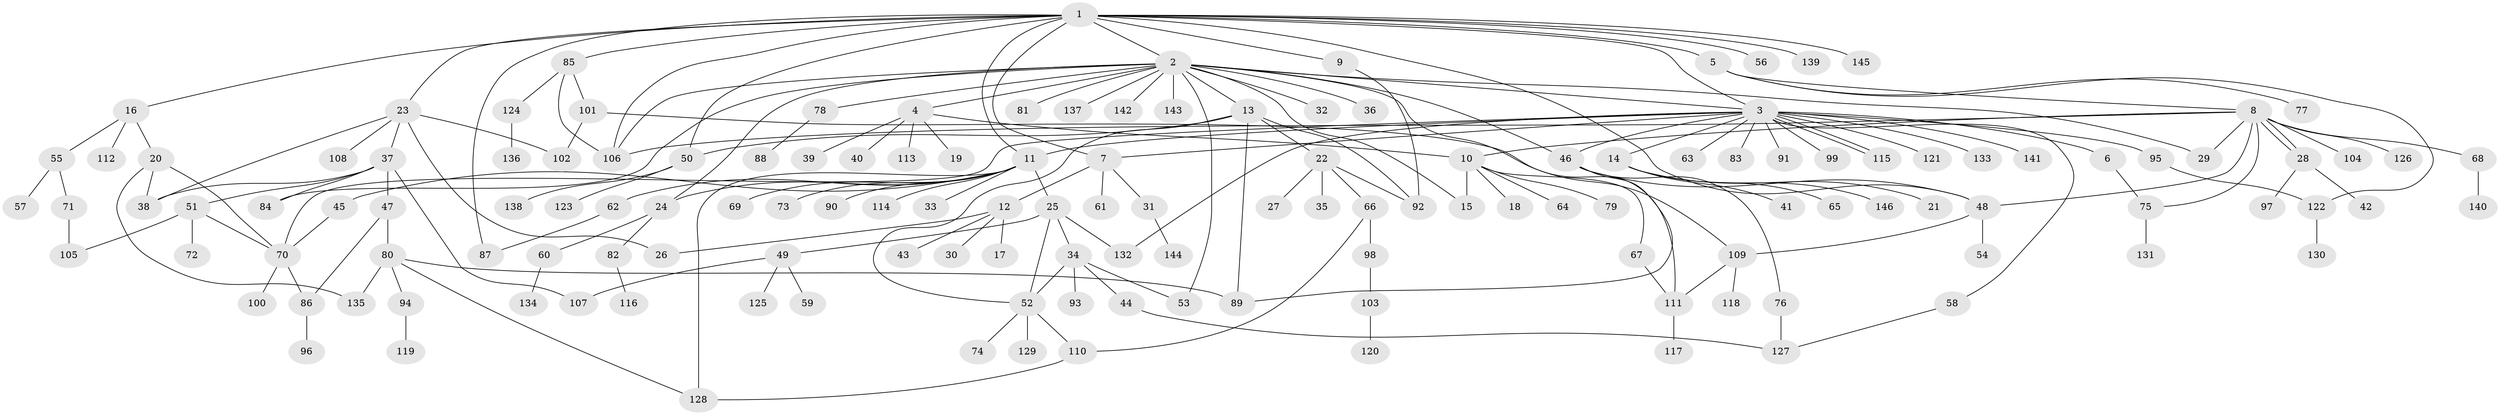 // Generated by graph-tools (version 1.1) at 2025/26/03/09/25 03:26:00]
// undirected, 146 vertices, 192 edges
graph export_dot {
graph [start="1"]
  node [color=gray90,style=filled];
  1;
  2;
  3;
  4;
  5;
  6;
  7;
  8;
  9;
  10;
  11;
  12;
  13;
  14;
  15;
  16;
  17;
  18;
  19;
  20;
  21;
  22;
  23;
  24;
  25;
  26;
  27;
  28;
  29;
  30;
  31;
  32;
  33;
  34;
  35;
  36;
  37;
  38;
  39;
  40;
  41;
  42;
  43;
  44;
  45;
  46;
  47;
  48;
  49;
  50;
  51;
  52;
  53;
  54;
  55;
  56;
  57;
  58;
  59;
  60;
  61;
  62;
  63;
  64;
  65;
  66;
  67;
  68;
  69;
  70;
  71;
  72;
  73;
  74;
  75;
  76;
  77;
  78;
  79;
  80;
  81;
  82;
  83;
  84;
  85;
  86;
  87;
  88;
  89;
  90;
  91;
  92;
  93;
  94;
  95;
  96;
  97;
  98;
  99;
  100;
  101;
  102;
  103;
  104;
  105;
  106;
  107;
  108;
  109;
  110;
  111;
  112;
  113;
  114;
  115;
  116;
  117;
  118;
  119;
  120;
  121;
  122;
  123;
  124;
  125;
  126;
  127;
  128;
  129;
  130;
  131;
  132;
  133;
  134;
  135;
  136;
  137;
  138;
  139;
  140;
  141;
  142;
  143;
  144;
  145;
  146;
  1 -- 2;
  1 -- 3;
  1 -- 5;
  1 -- 7;
  1 -- 9;
  1 -- 11;
  1 -- 16;
  1 -- 23;
  1 -- 48;
  1 -- 50;
  1 -- 56;
  1 -- 85;
  1 -- 87;
  1 -- 106;
  1 -- 139;
  1 -- 145;
  2 -- 3;
  2 -- 4;
  2 -- 13;
  2 -- 15;
  2 -- 24;
  2 -- 29;
  2 -- 32;
  2 -- 36;
  2 -- 46;
  2 -- 53;
  2 -- 78;
  2 -- 81;
  2 -- 84;
  2 -- 106;
  2 -- 111;
  2 -- 137;
  2 -- 142;
  2 -- 143;
  3 -- 6;
  3 -- 7;
  3 -- 11;
  3 -- 14;
  3 -- 46;
  3 -- 58;
  3 -- 63;
  3 -- 70;
  3 -- 83;
  3 -- 91;
  3 -- 95;
  3 -- 99;
  3 -- 115;
  3 -- 115;
  3 -- 121;
  3 -- 132;
  3 -- 133;
  3 -- 141;
  4 -- 10;
  4 -- 19;
  4 -- 39;
  4 -- 40;
  4 -- 113;
  5 -- 8;
  5 -- 77;
  5 -- 122;
  6 -- 75;
  7 -- 12;
  7 -- 31;
  7 -- 61;
  8 -- 10;
  8 -- 28;
  8 -- 28;
  8 -- 29;
  8 -- 48;
  8 -- 68;
  8 -- 75;
  8 -- 104;
  8 -- 106;
  8 -- 126;
  9 -- 92;
  10 -- 15;
  10 -- 18;
  10 -- 64;
  10 -- 67;
  10 -- 79;
  11 -- 24;
  11 -- 25;
  11 -- 33;
  11 -- 45;
  11 -- 62;
  11 -- 69;
  11 -- 73;
  11 -- 90;
  11 -- 114;
  11 -- 128;
  12 -- 17;
  12 -- 26;
  12 -- 30;
  12 -- 43;
  13 -- 22;
  13 -- 50;
  13 -- 52;
  13 -- 89;
  13 -- 92;
  14 -- 21;
  14 -- 41;
  14 -- 65;
  14 -- 146;
  16 -- 20;
  16 -- 55;
  16 -- 112;
  20 -- 38;
  20 -- 70;
  20 -- 135;
  22 -- 27;
  22 -- 35;
  22 -- 66;
  22 -- 92;
  23 -- 26;
  23 -- 37;
  23 -- 38;
  23 -- 102;
  23 -- 108;
  24 -- 60;
  24 -- 82;
  25 -- 34;
  25 -- 49;
  25 -- 52;
  25 -- 132;
  28 -- 42;
  28 -- 97;
  31 -- 144;
  34 -- 44;
  34 -- 52;
  34 -- 53;
  34 -- 93;
  37 -- 38;
  37 -- 47;
  37 -- 51;
  37 -- 84;
  37 -- 107;
  44 -- 127;
  45 -- 70;
  46 -- 48;
  46 -- 76;
  46 -- 89;
  47 -- 80;
  47 -- 86;
  48 -- 54;
  48 -- 109;
  49 -- 59;
  49 -- 107;
  49 -- 125;
  50 -- 123;
  50 -- 138;
  51 -- 70;
  51 -- 72;
  51 -- 105;
  52 -- 74;
  52 -- 110;
  52 -- 129;
  55 -- 57;
  55 -- 71;
  58 -- 127;
  60 -- 134;
  62 -- 87;
  66 -- 98;
  66 -- 110;
  67 -- 111;
  68 -- 140;
  70 -- 86;
  70 -- 100;
  71 -- 105;
  75 -- 131;
  76 -- 127;
  78 -- 88;
  80 -- 89;
  80 -- 94;
  80 -- 128;
  80 -- 135;
  82 -- 116;
  85 -- 101;
  85 -- 106;
  85 -- 124;
  86 -- 96;
  94 -- 119;
  95 -- 122;
  98 -- 103;
  101 -- 102;
  101 -- 109;
  103 -- 120;
  109 -- 111;
  109 -- 118;
  110 -- 128;
  111 -- 117;
  122 -- 130;
  124 -- 136;
}
